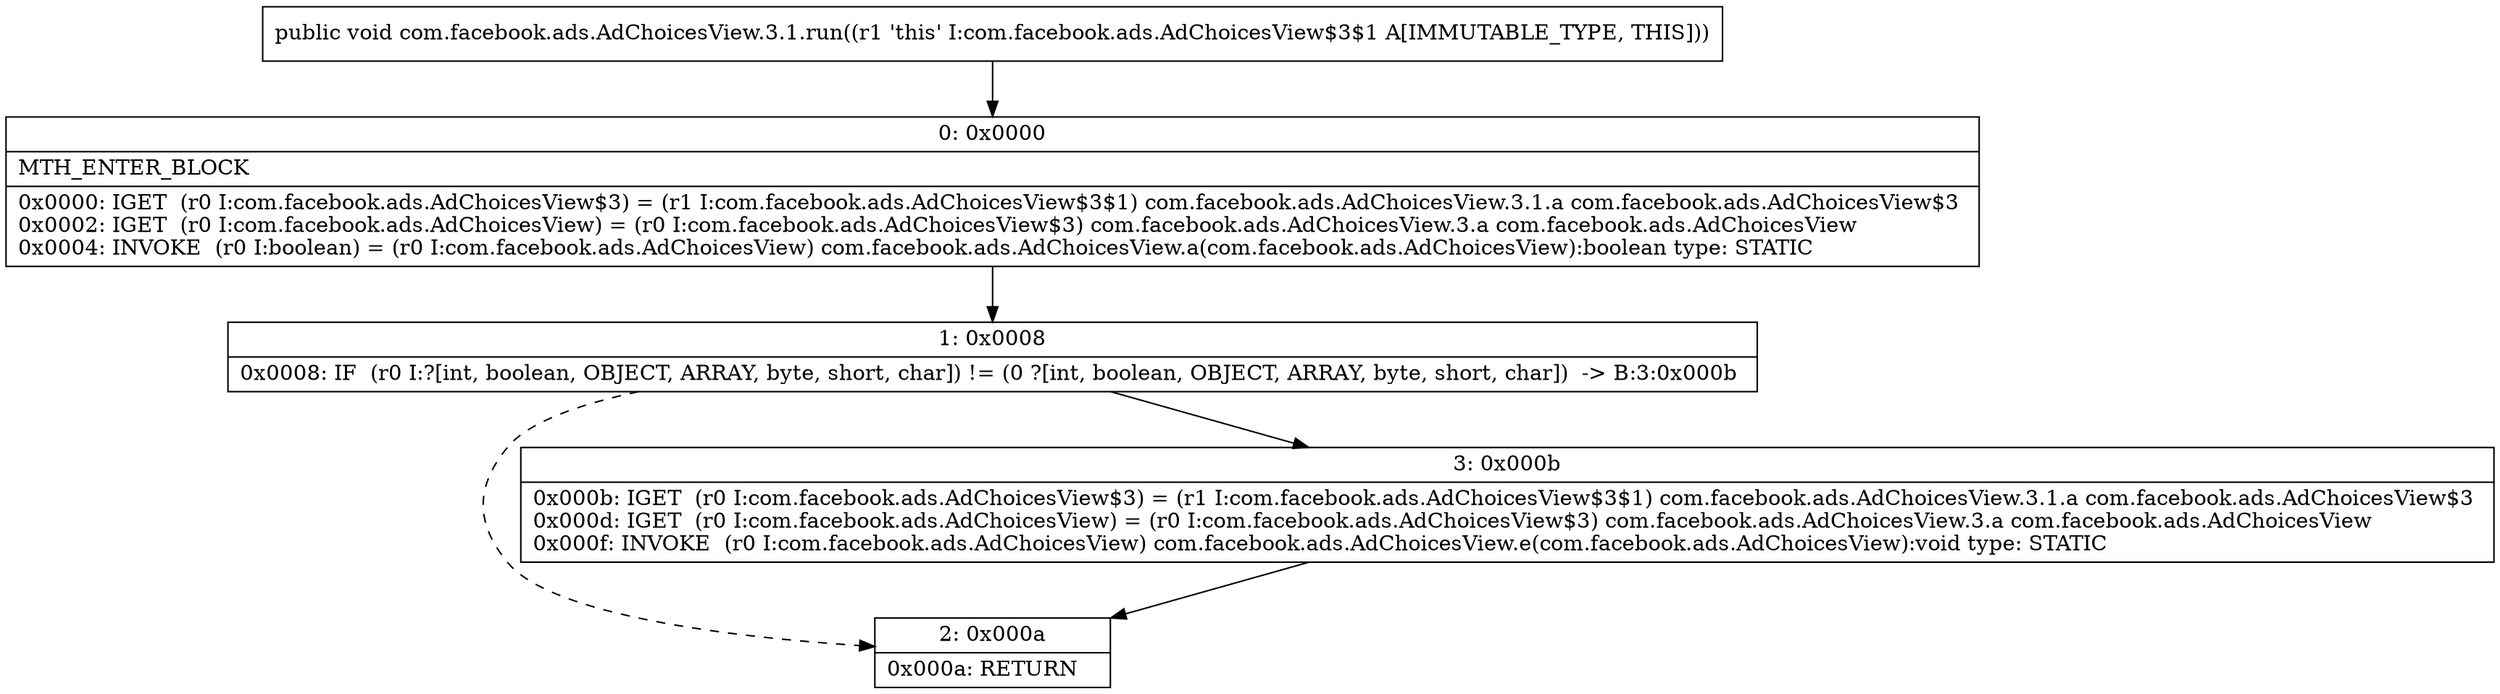 digraph "CFG forcom.facebook.ads.AdChoicesView.3.1.run()V" {
Node_0 [shape=record,label="{0\:\ 0x0000|MTH_ENTER_BLOCK\l|0x0000: IGET  (r0 I:com.facebook.ads.AdChoicesView$3) = (r1 I:com.facebook.ads.AdChoicesView$3$1) com.facebook.ads.AdChoicesView.3.1.a com.facebook.ads.AdChoicesView$3 \l0x0002: IGET  (r0 I:com.facebook.ads.AdChoicesView) = (r0 I:com.facebook.ads.AdChoicesView$3) com.facebook.ads.AdChoicesView.3.a com.facebook.ads.AdChoicesView \l0x0004: INVOKE  (r0 I:boolean) = (r0 I:com.facebook.ads.AdChoicesView) com.facebook.ads.AdChoicesView.a(com.facebook.ads.AdChoicesView):boolean type: STATIC \l}"];
Node_1 [shape=record,label="{1\:\ 0x0008|0x0008: IF  (r0 I:?[int, boolean, OBJECT, ARRAY, byte, short, char]) != (0 ?[int, boolean, OBJECT, ARRAY, byte, short, char])  \-\> B:3:0x000b \l}"];
Node_2 [shape=record,label="{2\:\ 0x000a|0x000a: RETURN   \l}"];
Node_3 [shape=record,label="{3\:\ 0x000b|0x000b: IGET  (r0 I:com.facebook.ads.AdChoicesView$3) = (r1 I:com.facebook.ads.AdChoicesView$3$1) com.facebook.ads.AdChoicesView.3.1.a com.facebook.ads.AdChoicesView$3 \l0x000d: IGET  (r0 I:com.facebook.ads.AdChoicesView) = (r0 I:com.facebook.ads.AdChoicesView$3) com.facebook.ads.AdChoicesView.3.a com.facebook.ads.AdChoicesView \l0x000f: INVOKE  (r0 I:com.facebook.ads.AdChoicesView) com.facebook.ads.AdChoicesView.e(com.facebook.ads.AdChoicesView):void type: STATIC \l}"];
MethodNode[shape=record,label="{public void com.facebook.ads.AdChoicesView.3.1.run((r1 'this' I:com.facebook.ads.AdChoicesView$3$1 A[IMMUTABLE_TYPE, THIS])) }"];
MethodNode -> Node_0;
Node_0 -> Node_1;
Node_1 -> Node_2[style=dashed];
Node_1 -> Node_3;
Node_3 -> Node_2;
}

